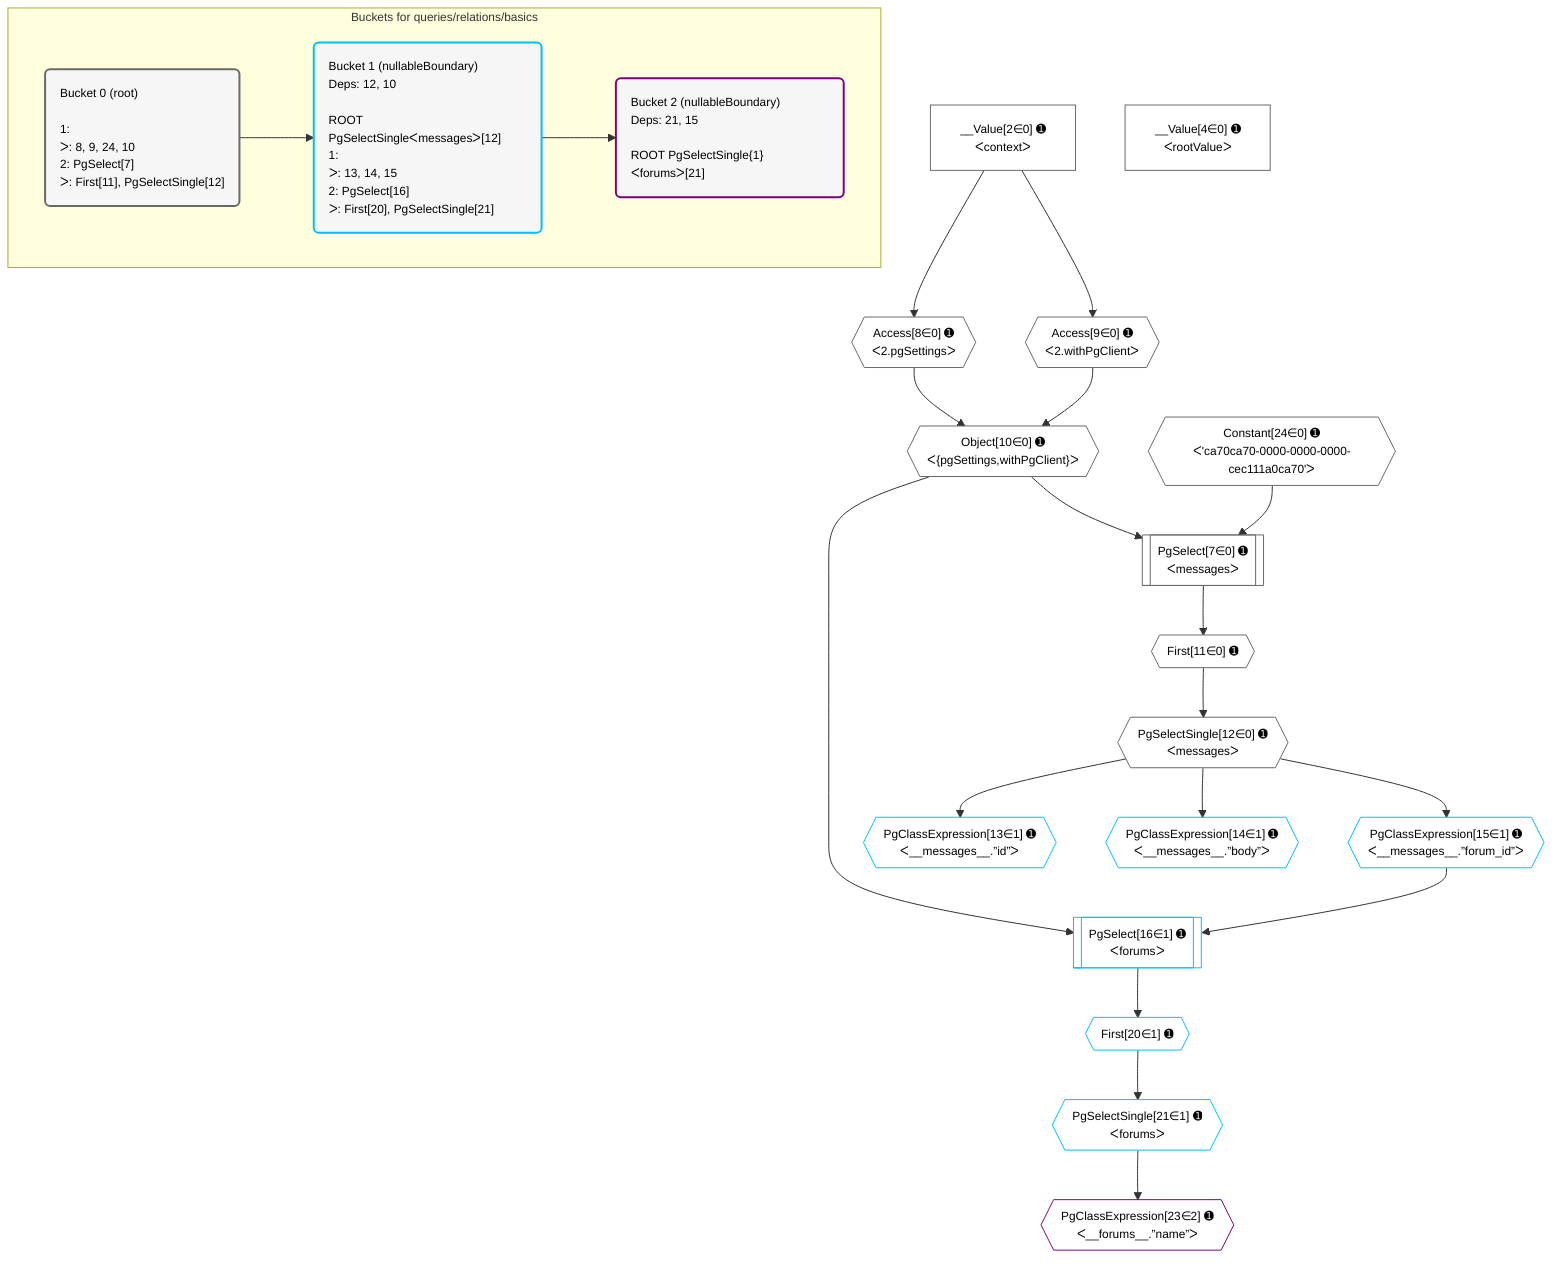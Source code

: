 %%{init: {'themeVariables': { 'fontSize': '12px'}}}%%
graph TD
    classDef path fill:#eee,stroke:#000,color:#000
    classDef plan fill:#fff,stroke-width:1px,color:#000
    classDef itemplan fill:#fff,stroke-width:2px,color:#000
    classDef unbatchedplan fill:#dff,stroke-width:1px,color:#000
    classDef sideeffectplan fill:#fcc,stroke-width:2px,color:#000
    classDef bucket fill:#f6f6f6,color:#000,stroke-width:2px,text-align:left


    %% plan dependencies
    PgSelect7[["PgSelect[7∈0] ➊<br />ᐸmessagesᐳ"]]:::plan
    Object10{{"Object[10∈0] ➊<br />ᐸ{pgSettings,withPgClient}ᐳ"}}:::plan
    Constant24{{"Constant[24∈0] ➊<br />ᐸ'ca70ca70-0000-0000-0000-cec111a0ca70'ᐳ"}}:::plan
    Object10 & Constant24 --> PgSelect7
    Access8{{"Access[8∈0] ➊<br />ᐸ2.pgSettingsᐳ"}}:::plan
    Access9{{"Access[9∈0] ➊<br />ᐸ2.withPgClientᐳ"}}:::plan
    Access8 & Access9 --> Object10
    __Value2["__Value[2∈0] ➊<br />ᐸcontextᐳ"]:::plan
    __Value2 --> Access8
    __Value2 --> Access9
    First11{{"First[11∈0] ➊"}}:::plan
    PgSelect7 --> First11
    PgSelectSingle12{{"PgSelectSingle[12∈0] ➊<br />ᐸmessagesᐳ"}}:::plan
    First11 --> PgSelectSingle12
    __Value4["__Value[4∈0] ➊<br />ᐸrootValueᐳ"]:::plan
    PgSelect16[["PgSelect[16∈1] ➊<br />ᐸforumsᐳ"]]:::plan
    PgClassExpression15{{"PgClassExpression[15∈1] ➊<br />ᐸ__messages__.”forum_id”ᐳ"}}:::plan
    Object10 & PgClassExpression15 --> PgSelect16
    PgClassExpression13{{"PgClassExpression[13∈1] ➊<br />ᐸ__messages__.”id”ᐳ"}}:::plan
    PgSelectSingle12 --> PgClassExpression13
    PgClassExpression14{{"PgClassExpression[14∈1] ➊<br />ᐸ__messages__.”body”ᐳ"}}:::plan
    PgSelectSingle12 --> PgClassExpression14
    PgSelectSingle12 --> PgClassExpression15
    First20{{"First[20∈1] ➊"}}:::plan
    PgSelect16 --> First20
    PgSelectSingle21{{"PgSelectSingle[21∈1] ➊<br />ᐸforumsᐳ"}}:::plan
    First20 --> PgSelectSingle21
    PgClassExpression23{{"PgClassExpression[23∈2] ➊<br />ᐸ__forums__.”name”ᐳ"}}:::plan
    PgSelectSingle21 --> PgClassExpression23

    %% define steps

    subgraph "Buckets for queries/relations/basics"
    Bucket0("Bucket 0 (root)<br /><br />1: <br />ᐳ: 8, 9, 24, 10<br />2: PgSelect[7]<br />ᐳ: First[11], PgSelectSingle[12]"):::bucket
    classDef bucket0 stroke:#696969
    class Bucket0,__Value2,__Value4,PgSelect7,Access8,Access9,Object10,First11,PgSelectSingle12,Constant24 bucket0
    Bucket1("Bucket 1 (nullableBoundary)<br />Deps: 12, 10<br /><br />ROOT PgSelectSingleᐸmessagesᐳ[12]<br />1: <br />ᐳ: 13, 14, 15<br />2: PgSelect[16]<br />ᐳ: First[20], PgSelectSingle[21]"):::bucket
    classDef bucket1 stroke:#00bfff
    class Bucket1,PgClassExpression13,PgClassExpression14,PgClassExpression15,PgSelect16,First20,PgSelectSingle21 bucket1
    Bucket2("Bucket 2 (nullableBoundary)<br />Deps: 21, 15<br /><br />ROOT PgSelectSingle{1}ᐸforumsᐳ[21]"):::bucket
    classDef bucket2 stroke:#7f007f
    class Bucket2,PgClassExpression23 bucket2
    Bucket0 --> Bucket1
    Bucket1 --> Bucket2
    end
